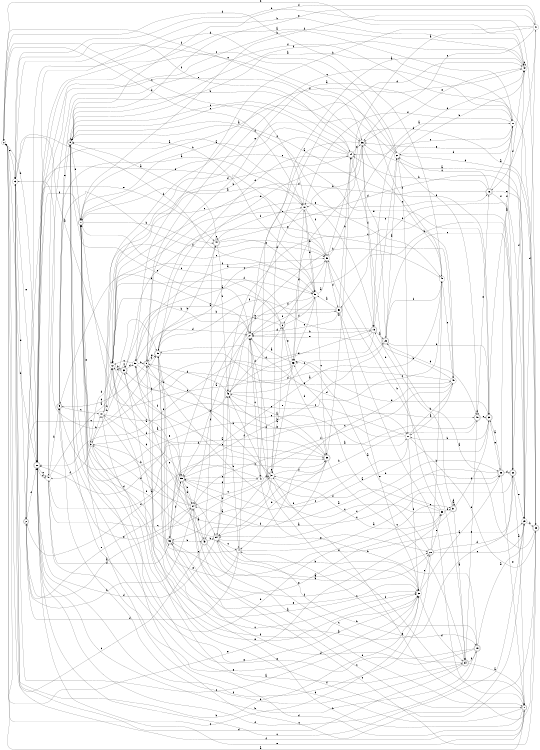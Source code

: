 digraph n47_6 {
__start0 [label="" shape="none"];

rankdir=LR;
size="8,5";

s0 [style="filled", color="black", fillcolor="white" shape="circle", label="0"];
s1 [style="rounded,filled", color="black", fillcolor="white" shape="doublecircle", label="1"];
s2 [style="rounded,filled", color="black", fillcolor="white" shape="doublecircle", label="2"];
s3 [style="filled", color="black", fillcolor="white" shape="circle", label="3"];
s4 [style="rounded,filled", color="black", fillcolor="white" shape="doublecircle", label="4"];
s5 [style="rounded,filled", color="black", fillcolor="white" shape="doublecircle", label="5"];
s6 [style="rounded,filled", color="black", fillcolor="white" shape="doublecircle", label="6"];
s7 [style="rounded,filled", color="black", fillcolor="white" shape="doublecircle", label="7"];
s8 [style="rounded,filled", color="black", fillcolor="white" shape="doublecircle", label="8"];
s9 [style="rounded,filled", color="black", fillcolor="white" shape="doublecircle", label="9"];
s10 [style="filled", color="black", fillcolor="white" shape="circle", label="10"];
s11 [style="filled", color="black", fillcolor="white" shape="circle", label="11"];
s12 [style="filled", color="black", fillcolor="white" shape="circle", label="12"];
s13 [style="filled", color="black", fillcolor="white" shape="circle", label="13"];
s14 [style="rounded,filled", color="black", fillcolor="white" shape="doublecircle", label="14"];
s15 [style="rounded,filled", color="black", fillcolor="white" shape="doublecircle", label="15"];
s16 [style="rounded,filled", color="black", fillcolor="white" shape="doublecircle", label="16"];
s17 [style="filled", color="black", fillcolor="white" shape="circle", label="17"];
s18 [style="filled", color="black", fillcolor="white" shape="circle", label="18"];
s19 [style="rounded,filled", color="black", fillcolor="white" shape="doublecircle", label="19"];
s20 [style="rounded,filled", color="black", fillcolor="white" shape="doublecircle", label="20"];
s21 [style="filled", color="black", fillcolor="white" shape="circle", label="21"];
s22 [style="rounded,filled", color="black", fillcolor="white" shape="doublecircle", label="22"];
s23 [style="rounded,filled", color="black", fillcolor="white" shape="doublecircle", label="23"];
s24 [style="filled", color="black", fillcolor="white" shape="circle", label="24"];
s25 [style="rounded,filled", color="black", fillcolor="white" shape="doublecircle", label="25"];
s26 [style="rounded,filled", color="black", fillcolor="white" shape="doublecircle", label="26"];
s27 [style="filled", color="black", fillcolor="white" shape="circle", label="27"];
s28 [style="rounded,filled", color="black", fillcolor="white" shape="doublecircle", label="28"];
s29 [style="filled", color="black", fillcolor="white" shape="circle", label="29"];
s30 [style="filled", color="black", fillcolor="white" shape="circle", label="30"];
s31 [style="rounded,filled", color="black", fillcolor="white" shape="doublecircle", label="31"];
s32 [style="rounded,filled", color="black", fillcolor="white" shape="doublecircle", label="32"];
s33 [style="filled", color="black", fillcolor="white" shape="circle", label="33"];
s34 [style="rounded,filled", color="black", fillcolor="white" shape="doublecircle", label="34"];
s35 [style="rounded,filled", color="black", fillcolor="white" shape="doublecircle", label="35"];
s36 [style="filled", color="black", fillcolor="white" shape="circle", label="36"];
s37 [style="filled", color="black", fillcolor="white" shape="circle", label="37"];
s38 [style="rounded,filled", color="black", fillcolor="white" shape="doublecircle", label="38"];
s39 [style="rounded,filled", color="black", fillcolor="white" shape="doublecircle", label="39"];
s40 [style="rounded,filled", color="black", fillcolor="white" shape="doublecircle", label="40"];
s41 [style="filled", color="black", fillcolor="white" shape="circle", label="41"];
s42 [style="filled", color="black", fillcolor="white" shape="circle", label="42"];
s43 [style="rounded,filled", color="black", fillcolor="white" shape="doublecircle", label="43"];
s44 [style="rounded,filled", color="black", fillcolor="white" shape="doublecircle", label="44"];
s45 [style="filled", color="black", fillcolor="white" shape="circle", label="45"];
s46 [style="filled", color="black", fillcolor="white" shape="circle", label="46"];
s47 [style="filled", color="black", fillcolor="white" shape="circle", label="47"];
s48 [style="filled", color="black", fillcolor="white" shape="circle", label="48"];
s49 [style="filled", color="black", fillcolor="white" shape="circle", label="49"];
s50 [style="filled", color="black", fillcolor="white" shape="circle", label="50"];
s51 [style="filled", color="black", fillcolor="white" shape="circle", label="51"];
s52 [style="rounded,filled", color="black", fillcolor="white" shape="doublecircle", label="52"];
s53 [style="filled", color="black", fillcolor="white" shape="circle", label="53"];
s54 [style="rounded,filled", color="black", fillcolor="white" shape="doublecircle", label="54"];
s55 [style="rounded,filled", color="black", fillcolor="white" shape="doublecircle", label="55"];
s56 [style="rounded,filled", color="black", fillcolor="white" shape="doublecircle", label="56"];
s57 [style="filled", color="black", fillcolor="white" shape="circle", label="57"];
s0 -> s42 [label="a"];
s0 -> s20 [label="b"];
s0 -> s30 [label="c"];
s0 -> s18 [label="d"];
s0 -> s13 [label="e"];
s0 -> s36 [label="f"];
s1 -> s15 [label="a"];
s1 -> s44 [label="b"];
s1 -> s35 [label="c"];
s1 -> s7 [label="d"];
s1 -> s3 [label="e"];
s1 -> s47 [label="f"];
s2 -> s24 [label="a"];
s2 -> s24 [label="b"];
s2 -> s39 [label="c"];
s2 -> s21 [label="d"];
s2 -> s55 [label="e"];
s2 -> s20 [label="f"];
s3 -> s46 [label="a"];
s3 -> s10 [label="b"];
s3 -> s30 [label="c"];
s3 -> s12 [label="d"];
s3 -> s30 [label="e"];
s3 -> s48 [label="f"];
s4 -> s22 [label="a"];
s4 -> s19 [label="b"];
s4 -> s39 [label="c"];
s4 -> s2 [label="d"];
s4 -> s9 [label="e"];
s4 -> s27 [label="f"];
s5 -> s18 [label="a"];
s5 -> s36 [label="b"];
s5 -> s10 [label="c"];
s5 -> s40 [label="d"];
s5 -> s8 [label="e"];
s5 -> s50 [label="f"];
s6 -> s57 [label="a"];
s6 -> s9 [label="b"];
s6 -> s1 [label="c"];
s6 -> s38 [label="d"];
s6 -> s53 [label="e"];
s6 -> s51 [label="f"];
s7 -> s0 [label="a"];
s7 -> s9 [label="b"];
s7 -> s1 [label="c"];
s7 -> s12 [label="d"];
s7 -> s20 [label="e"];
s7 -> s27 [label="f"];
s8 -> s34 [label="a"];
s8 -> s31 [label="b"];
s8 -> s14 [label="c"];
s8 -> s38 [label="d"];
s8 -> s1 [label="e"];
s8 -> s45 [label="f"];
s9 -> s11 [label="a"];
s9 -> s37 [label="b"];
s9 -> s11 [label="c"];
s9 -> s5 [label="d"];
s9 -> s16 [label="e"];
s9 -> s39 [label="f"];
s10 -> s26 [label="a"];
s10 -> s12 [label="b"];
s10 -> s50 [label="c"];
s10 -> s14 [label="d"];
s10 -> s45 [label="e"];
s10 -> s42 [label="f"];
s11 -> s8 [label="a"];
s11 -> s48 [label="b"];
s11 -> s14 [label="c"];
s11 -> s21 [label="d"];
s11 -> s36 [label="e"];
s11 -> s18 [label="f"];
s12 -> s55 [label="a"];
s12 -> s32 [label="b"];
s12 -> s38 [label="c"];
s12 -> s55 [label="d"];
s12 -> s49 [label="e"];
s12 -> s50 [label="f"];
s13 -> s12 [label="a"];
s13 -> s30 [label="b"];
s13 -> s30 [label="c"];
s13 -> s2 [label="d"];
s13 -> s20 [label="e"];
s13 -> s51 [label="f"];
s14 -> s1 [label="a"];
s14 -> s12 [label="b"];
s14 -> s8 [label="c"];
s14 -> s39 [label="d"];
s14 -> s36 [label="e"];
s14 -> s13 [label="f"];
s15 -> s25 [label="a"];
s15 -> s27 [label="b"];
s15 -> s21 [label="c"];
s15 -> s39 [label="d"];
s15 -> s27 [label="e"];
s15 -> s12 [label="f"];
s16 -> s11 [label="a"];
s16 -> s14 [label="b"];
s16 -> s21 [label="c"];
s16 -> s12 [label="d"];
s16 -> s29 [label="e"];
s16 -> s22 [label="f"];
s17 -> s20 [label="a"];
s17 -> s49 [label="b"];
s17 -> s46 [label="c"];
s17 -> s30 [label="d"];
s17 -> s23 [label="e"];
s17 -> s55 [label="f"];
s18 -> s20 [label="a"];
s18 -> s51 [label="b"];
s18 -> s0 [label="c"];
s18 -> s27 [label="d"];
s18 -> s51 [label="e"];
s18 -> s50 [label="f"];
s19 -> s29 [label="a"];
s19 -> s20 [label="b"];
s19 -> s4 [label="c"];
s19 -> s56 [label="d"];
s19 -> s1 [label="e"];
s19 -> s20 [label="f"];
s20 -> s42 [label="a"];
s20 -> s0 [label="b"];
s20 -> s48 [label="c"];
s20 -> s48 [label="d"];
s20 -> s44 [label="e"];
s20 -> s1 [label="f"];
s21 -> s1 [label="a"];
s21 -> s42 [label="b"];
s21 -> s20 [label="c"];
s21 -> s23 [label="d"];
s21 -> s12 [label="e"];
s21 -> s17 [label="f"];
s22 -> s7 [label="a"];
s22 -> s52 [label="b"];
s22 -> s46 [label="c"];
s22 -> s42 [label="d"];
s22 -> s29 [label="e"];
s22 -> s56 [label="f"];
s23 -> s25 [label="a"];
s23 -> s13 [label="b"];
s23 -> s24 [label="c"];
s23 -> s53 [label="d"];
s23 -> s37 [label="e"];
s23 -> s32 [label="f"];
s24 -> s43 [label="a"];
s24 -> s3 [label="b"];
s24 -> s7 [label="c"];
s24 -> s10 [label="d"];
s24 -> s5 [label="e"];
s24 -> s3 [label="f"];
s25 -> s21 [label="a"];
s25 -> s56 [label="b"];
s25 -> s22 [label="c"];
s25 -> s40 [label="d"];
s25 -> s36 [label="e"];
s25 -> s35 [label="f"];
s26 -> s35 [label="a"];
s26 -> s37 [label="b"];
s26 -> s54 [label="c"];
s26 -> s22 [label="d"];
s26 -> s7 [label="e"];
s26 -> s11 [label="f"];
s27 -> s55 [label="a"];
s27 -> s12 [label="b"];
s27 -> s41 [label="c"];
s27 -> s17 [label="d"];
s27 -> s8 [label="e"];
s27 -> s5 [label="f"];
s28 -> s53 [label="a"];
s28 -> s45 [label="b"];
s28 -> s29 [label="c"];
s28 -> s29 [label="d"];
s28 -> s33 [label="e"];
s28 -> s20 [label="f"];
s29 -> s36 [label="a"];
s29 -> s23 [label="b"];
s29 -> s20 [label="c"];
s29 -> s47 [label="d"];
s29 -> s6 [label="e"];
s29 -> s13 [label="f"];
s30 -> s26 [label="a"];
s30 -> s54 [label="b"];
s30 -> s28 [label="c"];
s30 -> s34 [label="d"];
s30 -> s8 [label="e"];
s30 -> s10 [label="f"];
s31 -> s34 [label="a"];
s31 -> s31 [label="b"];
s31 -> s14 [label="c"];
s31 -> s31 [label="d"];
s31 -> s0 [label="e"];
s31 -> s35 [label="f"];
s32 -> s51 [label="a"];
s32 -> s3 [label="b"];
s32 -> s32 [label="c"];
s32 -> s57 [label="d"];
s32 -> s54 [label="e"];
s32 -> s12 [label="f"];
s33 -> s53 [label="a"];
s33 -> s50 [label="b"];
s33 -> s27 [label="c"];
s33 -> s31 [label="d"];
s33 -> s39 [label="e"];
s33 -> s46 [label="f"];
s34 -> s7 [label="a"];
s34 -> s5 [label="b"];
s34 -> s54 [label="c"];
s34 -> s13 [label="d"];
s34 -> s40 [label="e"];
s34 -> s19 [label="f"];
s35 -> s42 [label="a"];
s35 -> s17 [label="b"];
s35 -> s9 [label="c"];
s35 -> s53 [label="d"];
s35 -> s26 [label="e"];
s35 -> s8 [label="f"];
s36 -> s27 [label="a"];
s36 -> s18 [label="b"];
s36 -> s45 [label="c"];
s36 -> s39 [label="d"];
s36 -> s20 [label="e"];
s36 -> s15 [label="f"];
s37 -> s56 [label="a"];
s37 -> s6 [label="b"];
s37 -> s33 [label="c"];
s37 -> s42 [label="d"];
s37 -> s37 [label="e"];
s37 -> s38 [label="f"];
s38 -> s14 [label="a"];
s38 -> s57 [label="b"];
s38 -> s34 [label="c"];
s38 -> s54 [label="d"];
s38 -> s46 [label="e"];
s38 -> s24 [label="f"];
s39 -> s30 [label="a"];
s39 -> s44 [label="b"];
s39 -> s50 [label="c"];
s39 -> s56 [label="d"];
s39 -> s9 [label="e"];
s39 -> s49 [label="f"];
s40 -> s54 [label="a"];
s40 -> s43 [label="b"];
s40 -> s35 [label="c"];
s40 -> s40 [label="d"];
s40 -> s16 [label="e"];
s40 -> s21 [label="f"];
s41 -> s48 [label="a"];
s41 -> s19 [label="b"];
s41 -> s24 [label="c"];
s41 -> s37 [label="d"];
s41 -> s55 [label="e"];
s41 -> s2 [label="f"];
s42 -> s41 [label="a"];
s42 -> s20 [label="b"];
s42 -> s42 [label="c"];
s42 -> s15 [label="d"];
s42 -> s36 [label="e"];
s42 -> s8 [label="f"];
s43 -> s28 [label="a"];
s43 -> s54 [label="b"];
s43 -> s0 [label="c"];
s43 -> s7 [label="d"];
s43 -> s57 [label="e"];
s43 -> s44 [label="f"];
s44 -> s8 [label="a"];
s44 -> s46 [label="b"];
s44 -> s44 [label="c"];
s44 -> s29 [label="d"];
s44 -> s51 [label="e"];
s44 -> s18 [label="f"];
s45 -> s55 [label="a"];
s45 -> s46 [label="b"];
s45 -> s13 [label="c"];
s45 -> s0 [label="d"];
s45 -> s49 [label="e"];
s45 -> s25 [label="f"];
s46 -> s38 [label="a"];
s46 -> s4 [label="b"];
s46 -> s25 [label="c"];
s46 -> s9 [label="d"];
s46 -> s15 [label="e"];
s46 -> s6 [label="f"];
s47 -> s50 [label="a"];
s47 -> s57 [label="b"];
s47 -> s36 [label="c"];
s47 -> s16 [label="d"];
s47 -> s8 [label="e"];
s47 -> s8 [label="f"];
s48 -> s39 [label="a"];
s48 -> s5 [label="b"];
s48 -> s37 [label="c"];
s48 -> s56 [label="d"];
s48 -> s30 [label="e"];
s48 -> s23 [label="f"];
s49 -> s17 [label="a"];
s49 -> s15 [label="b"];
s49 -> s4 [label="c"];
s49 -> s32 [label="d"];
s49 -> s32 [label="e"];
s49 -> s24 [label="f"];
s50 -> s11 [label="a"];
s50 -> s34 [label="b"];
s50 -> s1 [label="c"];
s50 -> s52 [label="d"];
s50 -> s2 [label="e"];
s50 -> s27 [label="f"];
s51 -> s50 [label="a"];
s51 -> s8 [label="b"];
s51 -> s38 [label="c"];
s51 -> s24 [label="d"];
s51 -> s53 [label="e"];
s51 -> s27 [label="f"];
s52 -> s51 [label="a"];
s52 -> s14 [label="b"];
s52 -> s7 [label="c"];
s52 -> s54 [label="d"];
s52 -> s30 [label="e"];
s52 -> s39 [label="f"];
s53 -> s27 [label="a"];
s53 -> s13 [label="b"];
s53 -> s1 [label="c"];
s53 -> s18 [label="d"];
s53 -> s37 [label="e"];
s53 -> s20 [label="f"];
s54 -> s30 [label="a"];
s54 -> s46 [label="b"];
s54 -> s4 [label="c"];
s54 -> s20 [label="d"];
s54 -> s28 [label="e"];
s54 -> s1 [label="f"];
s55 -> s26 [label="a"];
s55 -> s24 [label="b"];
s55 -> s38 [label="c"];
s55 -> s24 [label="d"];
s55 -> s41 [label="e"];
s55 -> s28 [label="f"];
s56 -> s22 [label="a"];
s56 -> s43 [label="b"];
s56 -> s52 [label="c"];
s56 -> s1 [label="d"];
s56 -> s30 [label="e"];
s56 -> s55 [label="f"];
s57 -> s51 [label="a"];
s57 -> s9 [label="b"];
s57 -> s12 [label="c"];
s57 -> s27 [label="d"];
s57 -> s17 [label="e"];
s57 -> s55 [label="f"];

}